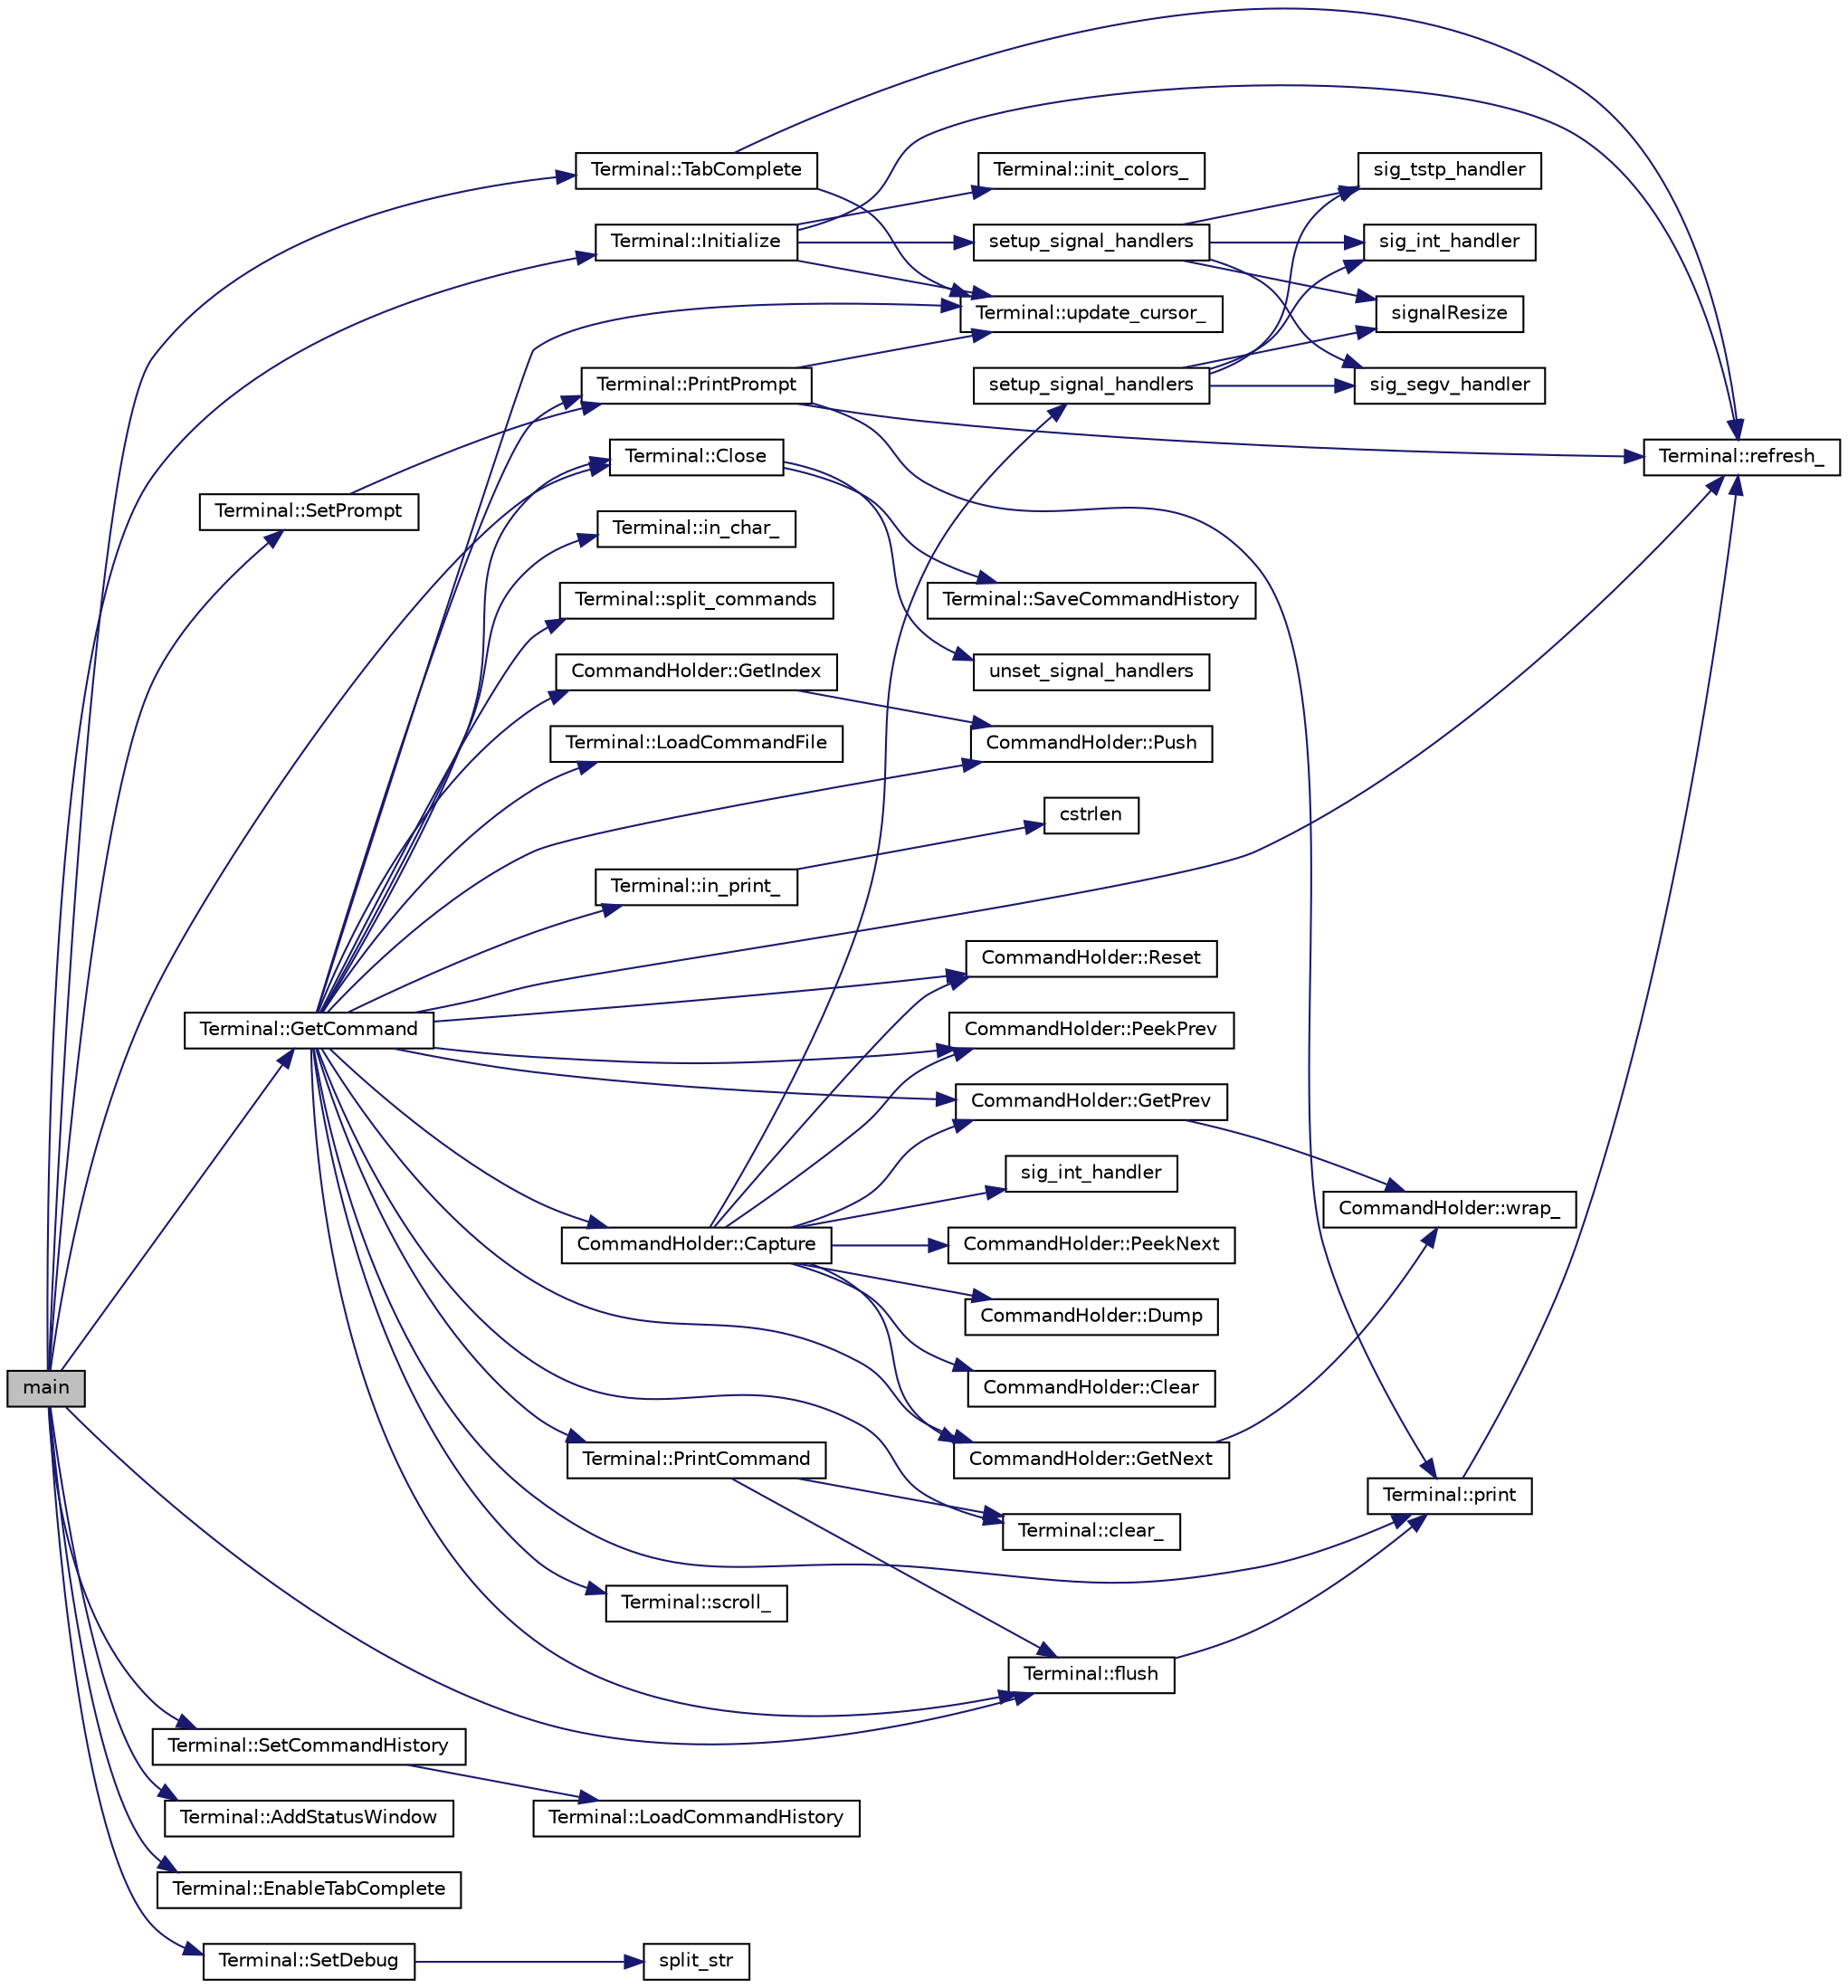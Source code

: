 digraph "main"
{
  edge [fontname="Helvetica",fontsize="10",labelfontname="Helvetica",labelfontsize="10"];
  node [fontname="Helvetica",fontsize="10",shape=record];
  rankdir="LR";
  Node1 [label="main",height=0.2,width=0.4,color="black", fillcolor="grey75", style="filled", fontcolor="black"];
  Node1 -> Node2 [color="midnightblue",fontsize="10",style="solid",fontname="Helvetica"];
  Node2 [label="Terminal::Initialize",height=0.2,width=0.4,color="black", fillcolor="white", style="filled",URL="$dc/d46/class_terminal.html#afc1f80b7a49d7a022d711bf2463c1c6c",tooltip="Initialize the terminal interface. "];
  Node2 -> Node3 [color="midnightblue",fontsize="10",style="solid",fontname="Helvetica"];
  Node3 [label="Terminal::update_cursor_",height=0.2,width=0.4,color="black", fillcolor="white", style="filled",URL="$dc/d46/class_terminal.html#abd5d806cfba1fbe2a13bc131cd3edb3f",tooltip="Update the positions of the physical and logical cursors. "];
  Node2 -> Node4 [color="midnightblue",fontsize="10",style="solid",fontname="Helvetica"];
  Node4 [label="Terminal::refresh_",height=0.2,width=0.4,color="black", fillcolor="white", style="filled",URL="$dc/d46/class_terminal.html#a9e674b8f0c4974752a2c72da2e51281e",tooltip="Refresh the terminal. "];
  Node2 -> Node5 [color="midnightblue",fontsize="10",style="solid",fontname="Helvetica"];
  Node5 [label="Terminal::init_colors_",height=0.2,width=0.4,color="black", fillcolor="white", style="filled",URL="$dc/d46/class_terminal.html#aca2c512b088bfe80dbdc46316646cdb4",tooltip="Initialize terminal colors. "];
  Node2 -> Node6 [color="midnightblue",fontsize="10",style="solid",fontname="Helvetica"];
  Node6 [label="setup_signal_handlers",height=0.2,width=0.4,color="black", fillcolor="white", style="filled",URL="$da/d93/_c_terminal_8cpp.html#a7df47e37fd55c553b8fd39cf996d786c"];
  Node6 -> Node7 [color="midnightblue",fontsize="10",style="solid",fontname="Helvetica"];
  Node7 [label="sig_segv_handler",height=0.2,width=0.4,color="black", fillcolor="white", style="filled",URL="$da/d93/_c_terminal_8cpp.html#af5d162754e9b9fed55454e7d15367df0"];
  Node6 -> Node8 [color="midnightblue",fontsize="10",style="solid",fontname="Helvetica"];
  Node8 [label="sig_int_handler",height=0.2,width=0.4,color="black", fillcolor="white", style="filled",URL="$da/d93/_c_terminal_8cpp.html#a0d91bd46bb80d46b5b62856ee05c748d"];
  Node6 -> Node9 [color="midnightblue",fontsize="10",style="solid",fontname="Helvetica"];
  Node9 [label="sig_tstp_handler",height=0.2,width=0.4,color="black", fillcolor="white", style="filled",URL="$da/d93/_c_terminal_8cpp.html#aa276bffc9cff077547e08c758d6c55b5"];
  Node6 -> Node10 [color="midnightblue",fontsize="10",style="solid",fontname="Helvetica"];
  Node10 [label="signalResize",height=0.2,width=0.4,color="black", fillcolor="white", style="filled",URL="$da/d93/_c_terminal_8cpp.html#a7c5ca71ebcc4b6781a02e37a8e09f712"];
  Node1 -> Node11 [color="midnightblue",fontsize="10",style="solid",fontname="Helvetica"];
  Node11 [label="Terminal::SetCommandHistory",height=0.2,width=0.4,color="black", fillcolor="white", style="filled",URL="$dc/d46/class_terminal.html#a01522f5c8ac2669debd2a5c6b05dd3b6",tooltip="Set the command filename for storing previous commands. "];
  Node11 -> Node12 [color="midnightblue",fontsize="10",style="solid",fontname="Helvetica"];
  Node12 [label="Terminal::LoadCommandHistory",height=0.2,width=0.4,color="black", fillcolor="white", style="filled",URL="$dc/d46/class_terminal.html#ade1d10c464397ba71d99fb3892a57874",tooltip="Load a list of previous commands from a file. "];
  Node1 -> Node13 [color="midnightblue",fontsize="10",style="solid",fontname="Helvetica"];
  Node13 [label="Terminal::SetPrompt",height=0.2,width=0.4,color="black", fillcolor="white", style="filled",URL="$dc/d46/class_terminal.html#a85f9f980658386e1b884d346aed32298",tooltip="Set the command prompt. "];
  Node13 -> Node14 [color="midnightblue",fontsize="10",style="solid",fontname="Helvetica"];
  Node14 [label="Terminal::PrintPrompt",height=0.2,width=0.4,color="black", fillcolor="white", style="filled",URL="$dc/d46/class_terminal.html#a6c2931e9df5b72d7c23d46491ad70c1d",tooltip="Print the command prompt to the screen. "];
  Node14 -> Node15 [color="midnightblue",fontsize="10",style="solid",fontname="Helvetica"];
  Node15 [label="Terminal::print",height=0.2,width=0.4,color="black", fillcolor="white", style="filled",URL="$dc/d46/class_terminal.html#ac5568eb9dee6317534da0cc87688a2d8",tooltip="Force a character string to the output screen. "];
  Node15 -> Node4 [color="midnightblue",fontsize="10",style="solid",fontname="Helvetica"];
  Node14 -> Node3 [color="midnightblue",fontsize="10",style="solid",fontname="Helvetica"];
  Node14 -> Node4 [color="midnightblue",fontsize="10",style="solid",fontname="Helvetica"];
  Node1 -> Node16 [color="midnightblue",fontsize="10",style="solid",fontname="Helvetica"];
  Node16 [label="Terminal::AddStatusWindow",height=0.2,width=0.4,color="black", fillcolor="white", style="filled",URL="$dc/d46/class_terminal.html#ad240d71fd1be75e1779a5a07ab88e2ab",tooltip="Initalizes a status window under the input temrinal. "];
  Node1 -> Node17 [color="midnightblue",fontsize="10",style="solid",fontname="Helvetica"];
  Node17 [label="Terminal::EnableTabComplete",height=0.2,width=0.4,color="black", fillcolor="white", style="filled",URL="$dc/d46/class_terminal.html#ae3c21b5bf2a4a2aebf18b6ad7067fb66",tooltip="Enable tab auto complete functionlity. "];
  Node1 -> Node18 [color="midnightblue",fontsize="10",style="solid",fontname="Helvetica"];
  Node18 [label="Terminal::GetCommand",height=0.2,width=0.4,color="black", fillcolor="white", style="filled",URL="$dc/d46/class_terminal.html#afef43bf766d6ea1e2b739d231c84f57d",tooltip="Wait for the user to input a command. "];
  Node18 -> Node14 [color="midnightblue",fontsize="10",style="solid",fontname="Helvetica"];
  Node18 -> Node15 [color="midnightblue",fontsize="10",style="solid",fontname="Helvetica"];
  Node18 -> Node19 [color="midnightblue",fontsize="10",style="solid",fontname="Helvetica"];
  Node19 [label="Terminal::Close",height=0.2,width=0.4,color="black", fillcolor="white", style="filled",URL="$dc/d46/class_terminal.html#a3040f79ff155d9084507e2404dd3a056",tooltip="Close the window and restore control to the terminal. "];
  Node19 -> Node20 [color="midnightblue",fontsize="10",style="solid",fontname="Helvetica"];
  Node20 [label="Terminal::SaveCommandHistory",height=0.2,width=0.4,color="black", fillcolor="white", style="filled",URL="$dc/d46/class_terminal.html#ac4bc120aa4401e57bd39edf799d8118c",tooltip="Save previous commands to a file. "];
  Node19 -> Node21 [color="midnightblue",fontsize="10",style="solid",fontname="Helvetica"];
  Node21 [label="unset_signal_handlers",height=0.2,width=0.4,color="black", fillcolor="white", style="filled",URL="$da/d93/_c_terminal_8cpp.html#a0343ae20e674525cf386f2cba4447015"];
  Node18 -> Node22 [color="midnightblue",fontsize="10",style="solid",fontname="Helvetica"];
  Node22 [label="Terminal::flush",height=0.2,width=0.4,color="black", fillcolor="white", style="filled",URL="$dc/d46/class_terminal.html#a908cdfa64167279ed565d43b45470c3d",tooltip="Dump all text in the stream to the output screen. "];
  Node22 -> Node15 [color="midnightblue",fontsize="10",style="solid",fontname="Helvetica"];
  Node18 -> Node23 [color="midnightblue",fontsize="10",style="solid",fontname="Helvetica"];
  Node23 [label="CommandHolder::Reset",height=0.2,width=0.4,color="black", fillcolor="white", style="filled",URL="$d2/d2e/class_command_holder.html#a56593953b1a610a94afe78fa8bd085db",tooltip="Reset history to last item. "];
  Node18 -> Node24 [color="midnightblue",fontsize="10",style="solid",fontname="Helvetica"];
  Node24 [label="CommandHolder::PeekPrev",height=0.2,width=0.4,color="black", fillcolor="white", style="filled",URL="$d2/d2e/class_command_holder.html#aadf1c7083e75c3150c5c9b542af39462",tooltip="Get the next command entry but do not change the internal array index. "];
  Node18 -> Node25 [color="midnightblue",fontsize="10",style="solid",fontname="Helvetica"];
  Node25 [label="CommandHolder::Push",height=0.2,width=0.4,color="black", fillcolor="white", style="filled",URL="$d2/d2e/class_command_holder.html#a4b32c87aeaf96122a7c88f8925f72c5d",tooltip="Push a new command into the storage array. "];
  Node18 -> Node26 [color="midnightblue",fontsize="10",style="solid",fontname="Helvetica"];
  Node26 [label="Terminal::clear_",height=0.2,width=0.4,color="black", fillcolor="white", style="filled",URL="$dc/d46/class_terminal.html#a152f43dea83e1c6f4342836ded93952a",tooltip="Clear the command prompt output. "];
  Node18 -> Node27 [color="midnightblue",fontsize="10",style="solid",fontname="Helvetica"];
  Node27 [label="CommandHolder::GetIndex",height=0.2,width=0.4,color="black", fillcolor="white", style="filled",URL="$d2/d2e/class_command_holder.html#aa6ce9cdf03c5ceb424ce4ae6370a6306",tooltip="Get the current command index (relative to the most recent command) "];
  Node27 -> Node25 [color="midnightblue",fontsize="10",style="solid",fontname="Helvetica"];
  Node18 -> Node28 [color="midnightblue",fontsize="10",style="solid",fontname="Helvetica"];
  Node28 [label="CommandHolder::Capture",height=0.2,width=0.4,color="black", fillcolor="white", style="filled",URL="$d2/d2e/class_command_holder.html#a9263f7602119a4b47dfa5b6db90d8e20",tooltip="Capture the current command line text and store it for later use. "];
  Node28 -> Node29 [color="midnightblue",fontsize="10",style="solid",fontname="Helvetica"];
  Node29 [label="CommandHolder::Clear",height=0.2,width=0.4,color="black", fillcolor="white", style="filled",URL="$d2/d2e/class_command_holder.html#a93979b87c7c92f5dbf2867fef45759e4",tooltip="Clear the command array. "];
  Node28 -> Node30 [color="midnightblue",fontsize="10",style="solid",fontname="Helvetica"];
  Node30 [label="CommandHolder::GetPrev",height=0.2,width=0.4,color="black", fillcolor="white", style="filled",URL="$d2/d2e/class_command_holder.html#a84e85995e07d19c455ca942d3722e2ec",tooltip="Get the previous command entry. "];
  Node30 -> Node31 [color="midnightblue",fontsize="10",style="solid",fontname="Helvetica"];
  Node31 [label="CommandHolder::wrap_",height=0.2,width=0.4,color="black", fillcolor="white", style="filled",URL="$d2/d2e/class_command_holder.html#ac0f6512be17f33e47924c58d73c46893"];
  Node28 -> Node24 [color="midnightblue",fontsize="10",style="solid",fontname="Helvetica"];
  Node28 -> Node32 [color="midnightblue",fontsize="10",style="solid",fontname="Helvetica"];
  Node32 [label="CommandHolder::GetNext",height=0.2,width=0.4,color="black", fillcolor="white", style="filled",URL="$d2/d2e/class_command_holder.html#a1ef18b7966f6834afd70859a89f50517",tooltip="Get the next command entry. "];
  Node32 -> Node31 [color="midnightblue",fontsize="10",style="solid",fontname="Helvetica"];
  Node28 -> Node33 [color="midnightblue",fontsize="10",style="solid",fontname="Helvetica"];
  Node33 [label="CommandHolder::PeekNext",height=0.2,width=0.4,color="black", fillcolor="white", style="filled",URL="$d2/d2e/class_command_holder.html#a3cef0d7f3917ece61196bebd2f2cffe0",tooltip="Get the next command entry but do not change the internal array index. "];
  Node28 -> Node34 [color="midnightblue",fontsize="10",style="solid",fontname="Helvetica"];
  Node34 [label="CommandHolder::Dump",height=0.2,width=0.4,color="black", fillcolor="white", style="filled",URL="$d2/d2e/class_command_holder.html#afd716d3c9e2e05f583df48acb5b88db0",tooltip="Dump all stored commands to the screen. "];
  Node28 -> Node23 [color="midnightblue",fontsize="10",style="solid",fontname="Helvetica"];
  Node28 -> Node35 [color="midnightblue",fontsize="10",style="solid",fontname="Helvetica"];
  Node35 [label="sig_int_handler",height=0.2,width=0.4,color="black", fillcolor="white", style="filled",URL="$d8/d1f/_c_terminal_8h.html#a0d91bd46bb80d46b5b62856ee05c748d"];
  Node28 -> Node36 [color="midnightblue",fontsize="10",style="solid",fontname="Helvetica"];
  Node36 [label="setup_signal_handlers",height=0.2,width=0.4,color="black", fillcolor="white", style="filled",URL="$d8/d1f/_c_terminal_8h.html#a7df47e37fd55c553b8fd39cf996d786c"];
  Node36 -> Node7 [color="midnightblue",fontsize="10",style="solid",fontname="Helvetica"];
  Node36 -> Node8 [color="midnightblue",fontsize="10",style="solid",fontname="Helvetica"];
  Node36 -> Node9 [color="midnightblue",fontsize="10",style="solid",fontname="Helvetica"];
  Node36 -> Node10 [color="midnightblue",fontsize="10",style="solid",fontname="Helvetica"];
  Node18 -> Node30 [color="midnightblue",fontsize="10",style="solid",fontname="Helvetica"];
  Node18 -> Node37 [color="midnightblue",fontsize="10",style="solid",fontname="Helvetica"];
  Node37 [label="Terminal::in_print_",height=0.2,width=0.4,color="black", fillcolor="white", style="filled",URL="$dc/d46/class_terminal.html#a76795ea7023bbb6efe963445adaeb1e0",tooltip="Force a character string to the input screen. "];
  Node37 -> Node38 [color="midnightblue",fontsize="10",style="solid",fontname="Helvetica"];
  Node38 [label="cstrlen",height=0.2,width=0.4,color="black", fillcolor="white", style="filled",URL="$da/d93/_c_terminal_8cpp.html#a70a7d1790096221070bfe2a6d5662fc1",tooltip="Return the length of a character string. "];
  Node18 -> Node32 [color="midnightblue",fontsize="10",style="solid",fontname="Helvetica"];
  Node18 -> Node39 [color="midnightblue",fontsize="10",style="solid",fontname="Helvetica"];
  Node39 [label="Terminal::scroll_",height=0.2,width=0.4,color="black", fillcolor="white", style="filled",URL="$dc/d46/class_terminal.html#a70f2f144b36cd8879b08b12431cf3e44",tooltip="Scroll the output by a specified number of lines. "];
  Node18 -> Node40 [color="midnightblue",fontsize="10",style="solid",fontname="Helvetica"];
  Node40 [label="Terminal::in_char_",height=0.2,width=0.4,color="black", fillcolor="white", style="filled",URL="$dc/d46/class_terminal.html#aa08c624f990666d5563da8f45570b941",tooltip="Force a character to the input screen. "];
  Node18 -> Node3 [color="midnightblue",fontsize="10",style="solid",fontname="Helvetica"];
  Node18 -> Node4 [color="midnightblue",fontsize="10",style="solid",fontname="Helvetica"];
  Node18 -> Node41 [color="midnightblue",fontsize="10",style="solid",fontname="Helvetica"];
  Node41 [label="Terminal::split_commands",height=0.2,width=0.4,color="black", fillcolor="white", style="filled",URL="$dc/d46/class_terminal.html#aacfabe48c8137a026f13cbb0d5a2646f",tooltip="Split a string into multiple commands separated by a &#39;;&#39;. "];
  Node18 -> Node42 [color="midnightblue",fontsize="10",style="solid",fontname="Helvetica"];
  Node42 [label="Terminal::LoadCommandFile",height=0.2,width=0.4,color="black", fillcolor="white", style="filled",URL="$dc/d46/class_terminal.html#aadd198abf1f1d5acd6094bebbf8539b4",tooltip="Read commands from a command script. "];
  Node18 -> Node43 [color="midnightblue",fontsize="10",style="solid",fontname="Helvetica"];
  Node43 [label="Terminal::PrintCommand",height=0.2,width=0.4,color="black", fillcolor="white", style="filled",URL="$dc/d46/class_terminal.html#a8335c2e8edcd36b065b47c58a18b503d",tooltip="Print a command to the terminal output. "];
  Node43 -> Node22 [color="midnightblue",fontsize="10",style="solid",fontname="Helvetica"];
  Node43 -> Node26 [color="midnightblue",fontsize="10",style="solid",fontname="Helvetica"];
  Node1 -> Node44 [color="midnightblue",fontsize="10",style="solid",fontname="Helvetica"];
  Node44 [label="Terminal::TabComplete",height=0.2,width=0.4,color="black", fillcolor="white", style="filled",URL="$dc/d46/class_terminal.html#abab13e9352009d56d8c090a9d0a91643",tooltip="Handle tab complete functionality. "];
  Node44 -> Node3 [color="midnightblue",fontsize="10",style="solid",fontname="Helvetica"];
  Node44 -> Node4 [color="midnightblue",fontsize="10",style="solid",fontname="Helvetica"];
  Node1 -> Node45 [color="midnightblue",fontsize="10",style="solid",fontname="Helvetica"];
  Node45 [label="Terminal::SetDebug",height=0.2,width=0.4,color="black", fillcolor="white", style="filled",URL="$dc/d46/class_terminal.html#a8cbe23b631aadce8b36f29eec4715f6a",tooltip="Initalize terminal debug mode. "];
  Node45 -> Node46 [color="midnightblue",fontsize="10",style="solid",fontname="Helvetica"];
  Node46 [label="split_str",height=0.2,width=0.4,color="black", fillcolor="white", style="filled",URL="$d8/d1f/_c_terminal_8h.html#a711a7898a0f01a9ce74441507de25d1f",tooltip="Split a string about some delimiter. "];
  Node1 -> Node22 [color="midnightblue",fontsize="10",style="solid",fontname="Helvetica"];
  Node1 -> Node19 [color="midnightblue",fontsize="10",style="solid",fontname="Helvetica"];
}

